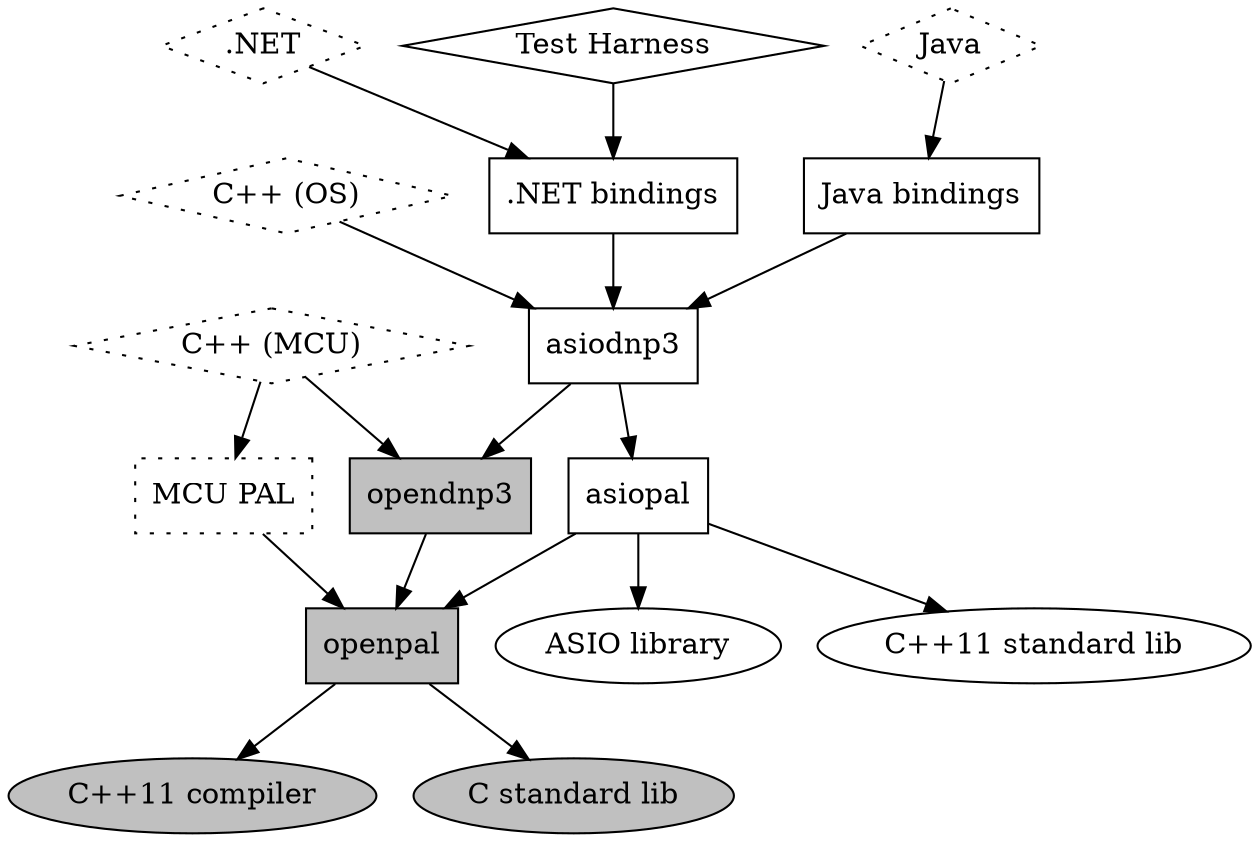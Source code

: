 digraph foo {	
	
	cxx [label="C++11 compiler", shape = ellipse, style = filled, fillcolor = grey];
	cstdlib [label="C standard lib", shape=ellipse, style = filled, fillcolor = grey];

	openpal [label="openpal", shape=rectange, style = filled, fillcolor = grey];
	mcupal [label="MCU PAL", shape=rectange, style = dotted, fillcolor = grey];
	asio [label="ASIO library", shape=ellipse];
	asiopal [label="asiopal", shape=rectange];
	
	mcuapp [label="C++ (MCU)", shape=diamond, style = dotted, fillcolor = grey];
		
	cxxstdlib [label="C++11 standard lib", shape=ellipse];
	
	opendnp3 [label="opendnp3", shape=rectange, style = filled, fillcolor = grey];
	asiodnp3 [label="asiodnp3", shape=rectange];

	cppapp [label="C++ (OS)", style = dotted, shape=diamond];

	dotnet [label=".NET bindings", shape=rectange];
	java [label="Java bindings", shape=rectange];

	dotnetapp [label=".NET", style = dotted, shape=diamond];
	simulator [label="Test Harness", shape=diamond];
	javaapp [label="Java", style = dotted, shape=diamond];

	dotnet->asiodnp3;
	java->asiodnp3;

	dotnetapp->dotnet;
	simulator->dotnet;
	javaapp->java;

	openpal->cxx;
	openpal->cstdlib;
	mcupal->openpal;
	mcuapp->mcupal;
	mcuapp->opendnp3;
	opendnp3->openpal;

	asiopal->cxxstdlib;
	asiopal->asio;
	asiodnp3->asiopal;
	cppapp->asiodnp3;
	asiopal->openpal;
	asiodnp3->opendnp3;
	
}
